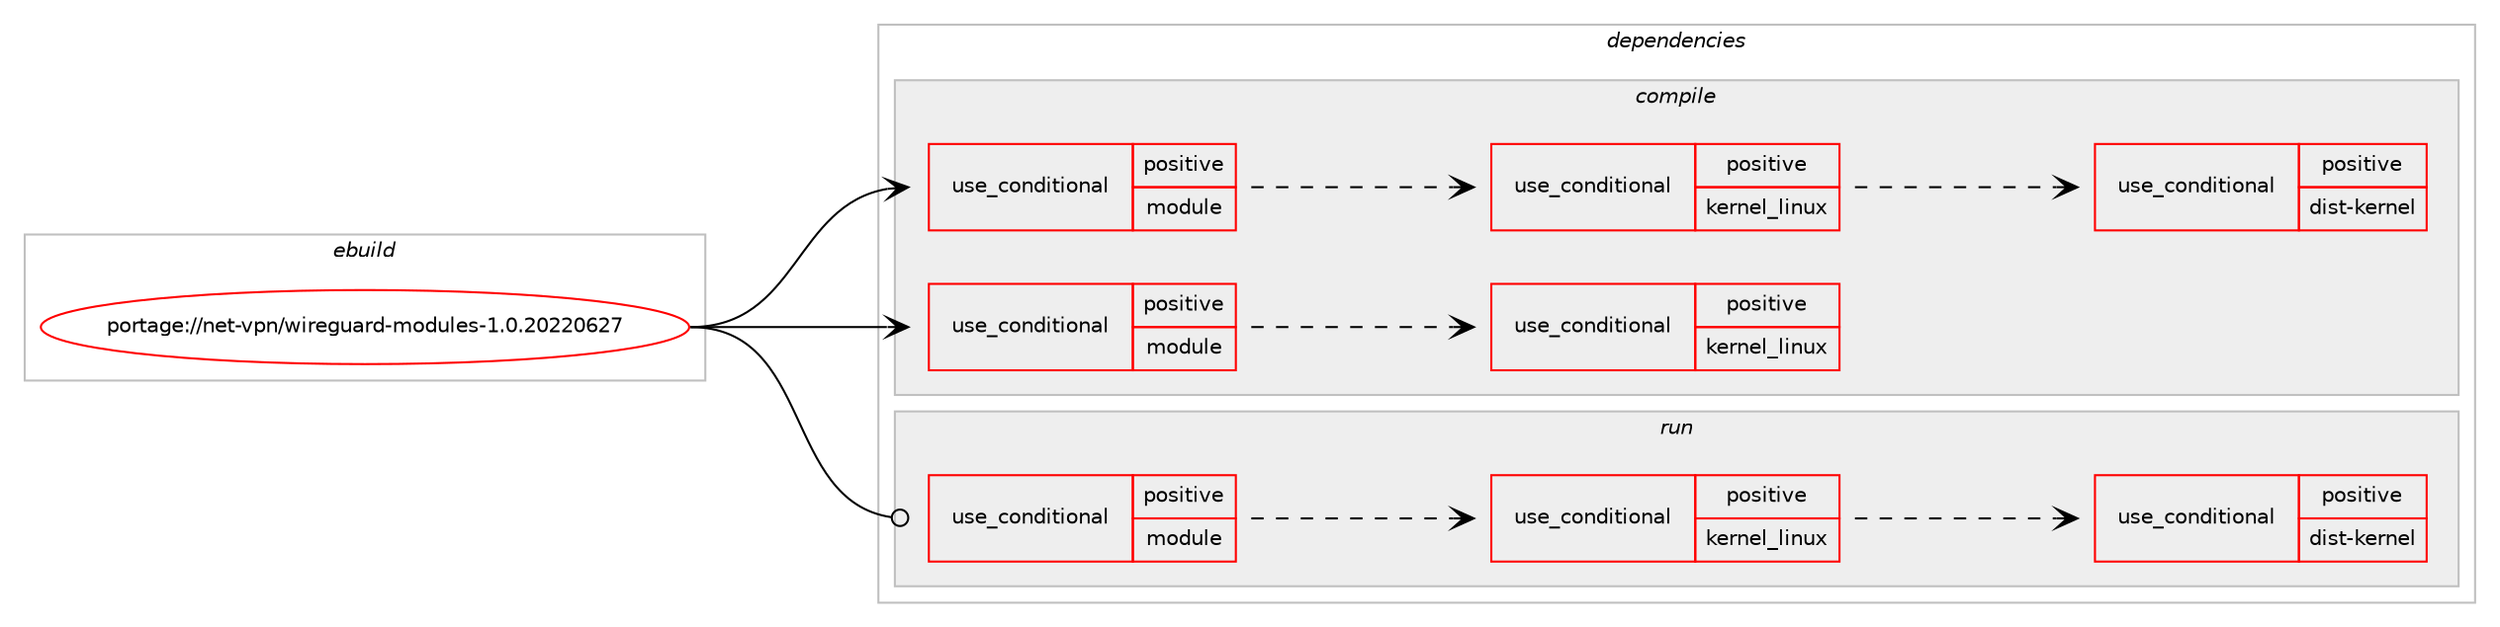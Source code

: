 digraph prolog {

# *************
# Graph options
# *************

newrank=true;
concentrate=true;
compound=true;
graph [rankdir=LR,fontname=Helvetica,fontsize=10,ranksep=1.5];#, ranksep=2.5, nodesep=0.2];
edge  [arrowhead=vee];
node  [fontname=Helvetica,fontsize=10];

# **********
# The ebuild
# **********

subgraph cluster_leftcol {
color=gray;
rank=same;
label=<<i>ebuild</i>>;
id [label="portage://net-vpn/wireguard-modules-1.0.20220627", color=red, width=4, href="../net-vpn/wireguard-modules-1.0.20220627.svg"];
}

# ****************
# The dependencies
# ****************

subgraph cluster_midcol {
color=gray;
label=<<i>dependencies</i>>;
subgraph cluster_compile {
fillcolor="#eeeeee";
style=filled;
label=<<i>compile</i>>;
subgraph cond100106 {
dependency196009 [label=<<TABLE BORDER="0" CELLBORDER="1" CELLSPACING="0" CELLPADDING="4"><TR><TD ROWSPAN="3" CELLPADDING="10">use_conditional</TD></TR><TR><TD>positive</TD></TR><TR><TD>module</TD></TR></TABLE>>, shape=none, color=red];
subgraph cond100107 {
dependency196010 [label=<<TABLE BORDER="0" CELLBORDER="1" CELLSPACING="0" CELLPADDING="4"><TR><TD ROWSPAN="3" CELLPADDING="10">use_conditional</TD></TR><TR><TD>positive</TD></TR><TR><TD>kernel_linux</TD></TR></TABLE>>, shape=none, color=red];
# *** BEGIN UNKNOWN DEPENDENCY TYPE (TODO) ***
# dependency196010 -> package_dependency(portage://net-vpn/wireguard-modules-1.0.20220627,install,no,sys-apps,kmod,none,[,,],[],[use(enable(tools),none)])
# *** END UNKNOWN DEPENDENCY TYPE (TODO) ***

subgraph cond100108 {
dependency196011 [label=<<TABLE BORDER="0" CELLBORDER="1" CELLSPACING="0" CELLPADDING="4"><TR><TD ROWSPAN="3" CELLPADDING="10">use_conditional</TD></TR><TR><TD>positive</TD></TR><TR><TD>dist-kernel</TD></TR></TABLE>>, shape=none, color=red];
# *** BEGIN UNKNOWN DEPENDENCY TYPE (TODO) ***
# dependency196011 -> package_dependency(portage://net-vpn/wireguard-modules-1.0.20220627,install,no,virtual,dist-kernel,none,[,,],any_same_slot,[])
# *** END UNKNOWN DEPENDENCY TYPE (TODO) ***

}
dependency196010:e -> dependency196011:w [weight=20,style="dashed",arrowhead="vee"];
}
dependency196009:e -> dependency196010:w [weight=20,style="dashed",arrowhead="vee"];
}
id:e -> dependency196009:w [weight=20,style="solid",arrowhead="vee"];
subgraph cond100109 {
dependency196012 [label=<<TABLE BORDER="0" CELLBORDER="1" CELLSPACING="0" CELLPADDING="4"><TR><TD ROWSPAN="3" CELLPADDING="10">use_conditional</TD></TR><TR><TD>positive</TD></TR><TR><TD>module</TD></TR></TABLE>>, shape=none, color=red];
subgraph cond100110 {
dependency196013 [label=<<TABLE BORDER="0" CELLBORDER="1" CELLSPACING="0" CELLPADDING="4"><TR><TD ROWSPAN="3" CELLPADDING="10">use_conditional</TD></TR><TR><TD>positive</TD></TR><TR><TD>kernel_linux</TD></TR></TABLE>>, shape=none, color=red];
# *** BEGIN UNKNOWN DEPENDENCY TYPE (TODO) ***
# dependency196013 -> package_dependency(portage://net-vpn/wireguard-modules-1.0.20220627,install,no,virtual,linux-sources,none,[,,],[],[])
# *** END UNKNOWN DEPENDENCY TYPE (TODO) ***

# *** BEGIN UNKNOWN DEPENDENCY TYPE (TODO) ***
# dependency196013 -> package_dependency(portage://net-vpn/wireguard-modules-1.0.20220627,install,no,virtual,libelf,none,[,,],[],[])
# *** END UNKNOWN DEPENDENCY TYPE (TODO) ***

}
dependency196012:e -> dependency196013:w [weight=20,style="dashed",arrowhead="vee"];
}
id:e -> dependency196012:w [weight=20,style="solid",arrowhead="vee"];
}
subgraph cluster_compileandrun {
fillcolor="#eeeeee";
style=filled;
label=<<i>compile and run</i>>;
}
subgraph cluster_run {
fillcolor="#eeeeee";
style=filled;
label=<<i>run</i>>;
subgraph cond100111 {
dependency196014 [label=<<TABLE BORDER="0" CELLBORDER="1" CELLSPACING="0" CELLPADDING="4"><TR><TD ROWSPAN="3" CELLPADDING="10">use_conditional</TD></TR><TR><TD>positive</TD></TR><TR><TD>module</TD></TR></TABLE>>, shape=none, color=red];
subgraph cond100112 {
dependency196015 [label=<<TABLE BORDER="0" CELLBORDER="1" CELLSPACING="0" CELLPADDING="4"><TR><TD ROWSPAN="3" CELLPADDING="10">use_conditional</TD></TR><TR><TD>positive</TD></TR><TR><TD>kernel_linux</TD></TR></TABLE>>, shape=none, color=red];
# *** BEGIN UNKNOWN DEPENDENCY TYPE (TODO) ***
# dependency196015 -> package_dependency(portage://net-vpn/wireguard-modules-1.0.20220627,run,no,sys-apps,kmod,none,[,,],[],[use(enable(tools),none)])
# *** END UNKNOWN DEPENDENCY TYPE (TODO) ***

subgraph cond100113 {
dependency196016 [label=<<TABLE BORDER="0" CELLBORDER="1" CELLSPACING="0" CELLPADDING="4"><TR><TD ROWSPAN="3" CELLPADDING="10">use_conditional</TD></TR><TR><TD>positive</TD></TR><TR><TD>dist-kernel</TD></TR></TABLE>>, shape=none, color=red];
# *** BEGIN UNKNOWN DEPENDENCY TYPE (TODO) ***
# dependency196016 -> package_dependency(portage://net-vpn/wireguard-modules-1.0.20220627,run,no,virtual,dist-kernel,none,[,,],any_same_slot,[])
# *** END UNKNOWN DEPENDENCY TYPE (TODO) ***

}
dependency196015:e -> dependency196016:w [weight=20,style="dashed",arrowhead="vee"];
}
dependency196014:e -> dependency196015:w [weight=20,style="dashed",arrowhead="vee"];
}
id:e -> dependency196014:w [weight=20,style="solid",arrowhead="odot"];
}
}

# **************
# The candidates
# **************

subgraph cluster_choices {
rank=same;
color=gray;
label=<<i>candidates</i>>;

}

}
